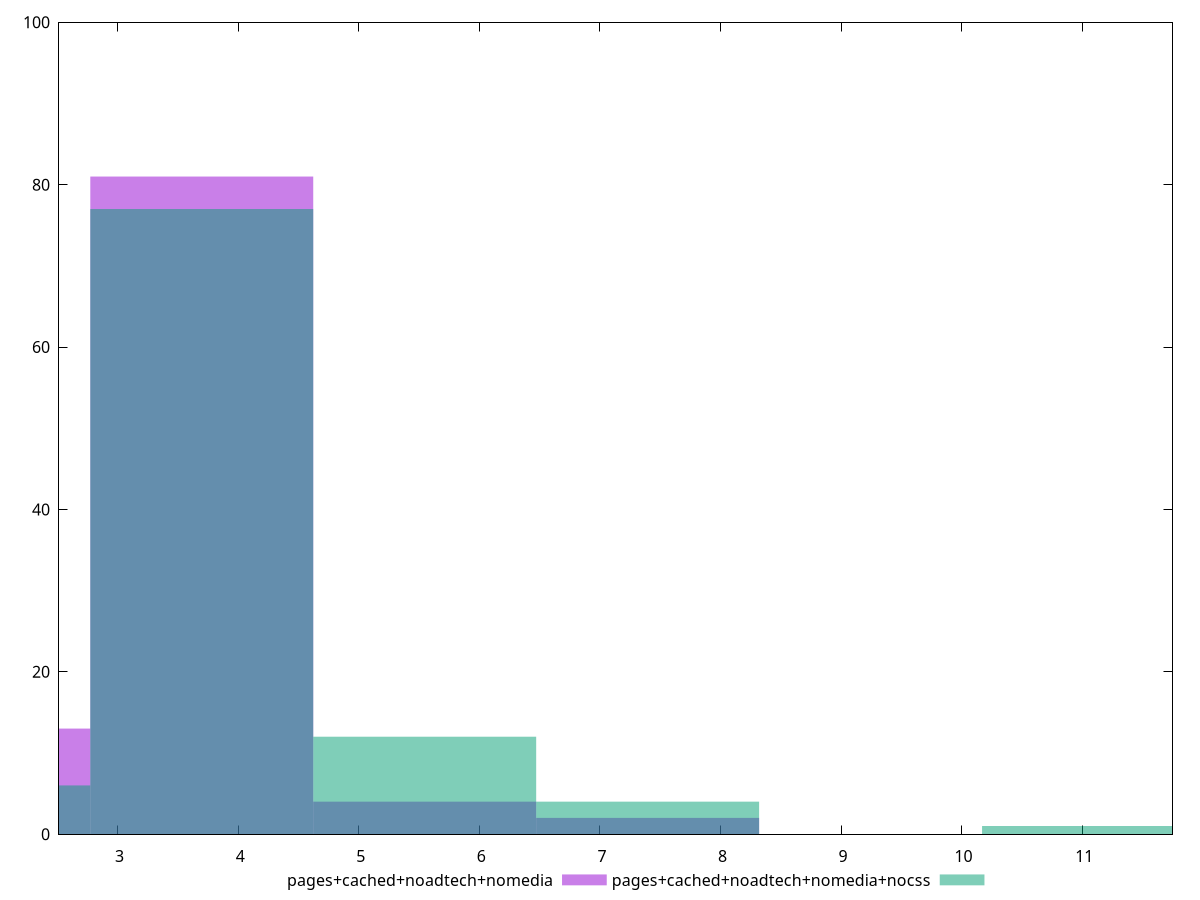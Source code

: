 reset

$pagesCachedNoadtechNomedia <<EOF
3.6980466648363874 81
5.547069997254582 4
1.8490233324181937 13
7.396093329672775 2
EOF

$pagesCachedNoadtechNomediaNocss <<EOF
3.6980466648363874 77
7.396093329672775 4
5.547069997254582 12
11.094139994509163 1
1.8490233324181937 6
EOF

set key outside below
set boxwidth 1.8490233324181937
set xrange [2.514:11.748999999999999]
set yrange [0:100]
set trange [0:100]
set style fill transparent solid 0.5 noborder
set terminal svg size 640, 500 enhanced background rgb 'white'
set output "report_00025_2021-02-22T21:38:55.199Z/server-response-time/comparison/histogram/3_vs_4.svg"

plot $pagesCachedNoadtechNomedia title "pages+cached+noadtech+nomedia" with boxes, \
     $pagesCachedNoadtechNomediaNocss title "pages+cached+noadtech+nomedia+nocss" with boxes

reset
